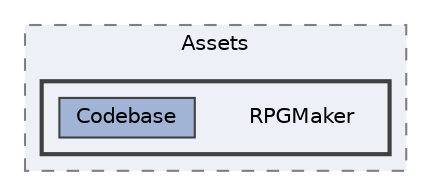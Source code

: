 digraph "C:/Users/むずでょ/Documents/Unity Projects/RMU-1-00-00-Research/Assets/RPGMaker"
{
 // LATEX_PDF_SIZE
  bgcolor="transparent";
  edge [fontname=Helvetica,fontsize=10,labelfontname=Helvetica,labelfontsize=10];
  node [fontname=Helvetica,fontsize=10,shape=box,height=0.2,width=0.4];
  compound=true
  subgraph clusterdir_6192cdcf4635a5a6c9b27baac22060e0 {
    graph [ bgcolor="#edf0f7", pencolor="grey50", label="Assets", fontname=Helvetica,fontsize=10 style="filled,dashed", URL="dir_6192cdcf4635a5a6c9b27baac22060e0.html",tooltip=""]
  subgraph clusterdir_a3c2bd58a871ab9e3ee182ac794cfc54 {
    graph [ bgcolor="#edf0f7", pencolor="grey25", label="", fontname=Helvetica,fontsize=10 style="filled,bold", URL="dir_a3c2bd58a871ab9e3ee182ac794cfc54.html",tooltip=""]
    dir_a3c2bd58a871ab9e3ee182ac794cfc54 [shape=plaintext, label="RPGMaker"];
  dir_e4eaad1086fa9efbeccbdd4863071d25 [label="Codebase", fillcolor="#a2b4d6", color="grey25", style="filled", URL="dir_e4eaad1086fa9efbeccbdd4863071d25.html",tooltip=""];
  }
  }
}
